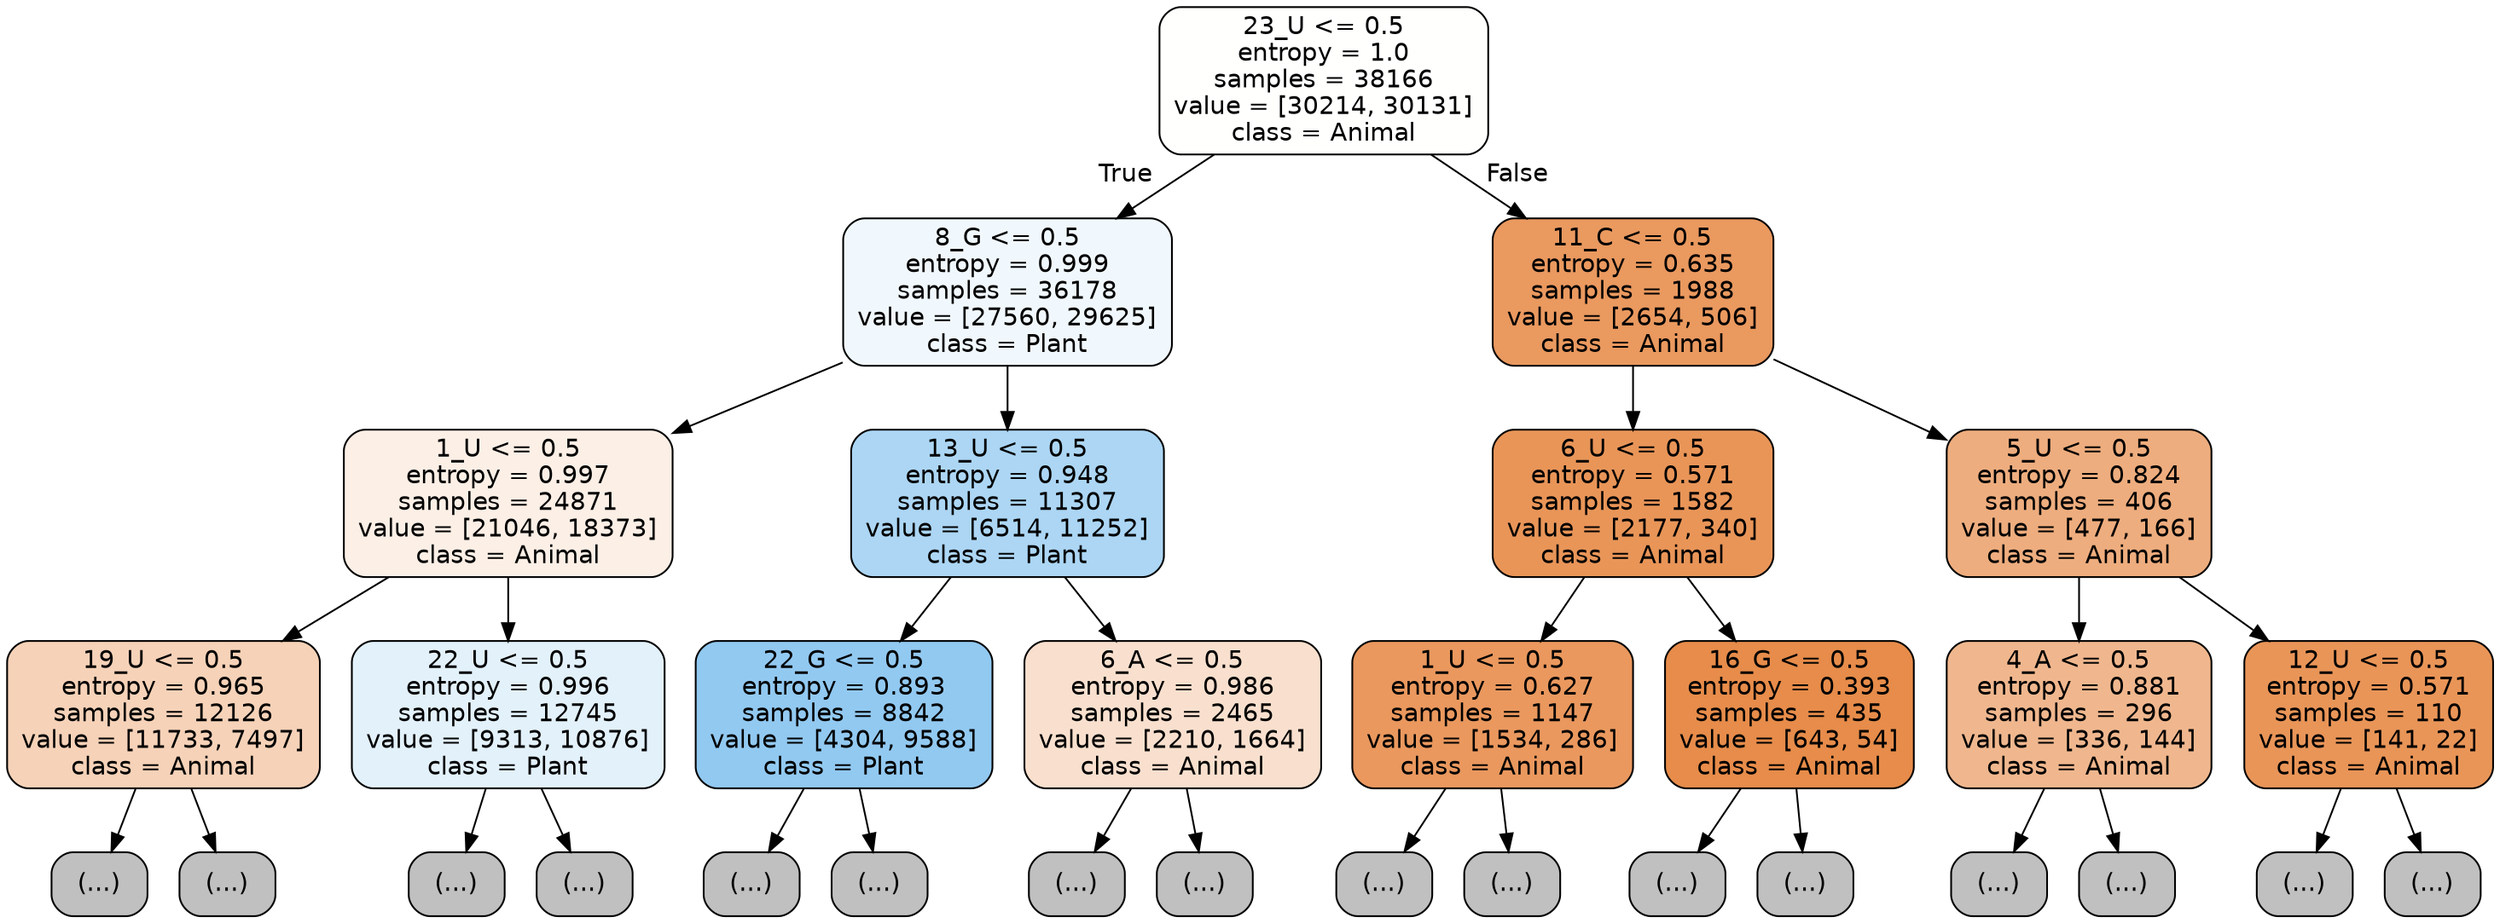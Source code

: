 digraph Tree {
node [shape=box, style="filled, rounded", color="black", fontname="helvetica"] ;
edge [fontname="helvetica"] ;
0 [label="23_U <= 0.5\nentropy = 1.0\nsamples = 38166\nvalue = [30214, 30131]\nclass = Animal", fillcolor="#fffffe"] ;
1 [label="8_G <= 0.5\nentropy = 0.999\nsamples = 36178\nvalue = [27560, 29625]\nclass = Plant", fillcolor="#f1f8fd"] ;
0 -> 1 [labeldistance=2.5, labelangle=45, headlabel="True"] ;
2 [label="1_U <= 0.5\nentropy = 0.997\nsamples = 24871\nvalue = [21046, 18373]\nclass = Animal", fillcolor="#fcefe6"] ;
1 -> 2 ;
3 [label="19_U <= 0.5\nentropy = 0.965\nsamples = 12126\nvalue = [11733, 7497]\nclass = Animal", fillcolor="#f6d2b8"] ;
2 -> 3 ;
4 [label="(...)", fillcolor="#C0C0C0"] ;
3 -> 4 ;
5003 [label="(...)", fillcolor="#C0C0C0"] ;
3 -> 5003 ;
6724 [label="22_U <= 0.5\nentropy = 0.996\nsamples = 12745\nvalue = [9313, 10876]\nclass = Plant", fillcolor="#e3f1fb"] ;
2 -> 6724 ;
6725 [label="(...)", fillcolor="#C0C0C0"] ;
6724 -> 6725 ;
11212 [label="(...)", fillcolor="#C0C0C0"] ;
6724 -> 11212 ;
11841 [label="13_U <= 0.5\nentropy = 0.948\nsamples = 11307\nvalue = [6514, 11252]\nclass = Plant", fillcolor="#acd6f4"] ;
1 -> 11841 ;
11842 [label="22_G <= 0.5\nentropy = 0.893\nsamples = 8842\nvalue = [4304, 9588]\nclass = Plant", fillcolor="#92c9f1"] ;
11841 -> 11842 ;
11843 [label="(...)", fillcolor="#C0C0C0"] ;
11842 -> 11843 ;
14510 [label="(...)", fillcolor="#C0C0C0"] ;
11842 -> 14510 ;
14853 [label="6_A <= 0.5\nentropy = 0.986\nsamples = 2465\nvalue = [2210, 1664]\nclass = Animal", fillcolor="#f9e0ce"] ;
11841 -> 14853 ;
14854 [label="(...)", fillcolor="#C0C0C0"] ;
14853 -> 14854 ;
15779 [label="(...)", fillcolor="#C0C0C0"] ;
14853 -> 15779 ;
16074 [label="11_C <= 0.5\nentropy = 0.635\nsamples = 1988\nvalue = [2654, 506]\nclass = Animal", fillcolor="#ea995f"] ;
0 -> 16074 [labeldistance=2.5, labelangle=-45, headlabel="False"] ;
16075 [label="6_U <= 0.5\nentropy = 0.571\nsamples = 1582\nvalue = [2177, 340]\nclass = Animal", fillcolor="#e99558"] ;
16074 -> 16075 ;
16076 [label="1_U <= 0.5\nentropy = 0.627\nsamples = 1147\nvalue = [1534, 286]\nclass = Animal", fillcolor="#ea985e"] ;
16075 -> 16076 ;
16077 [label="(...)", fillcolor="#C0C0C0"] ;
16076 -> 16077 ;
16370 [label="(...)", fillcolor="#C0C0C0"] ;
16076 -> 16370 ;
16533 [label="16_G <= 0.5\nentropy = 0.393\nsamples = 435\nvalue = [643, 54]\nclass = Animal", fillcolor="#e78c4a"] ;
16075 -> 16533 ;
16534 [label="(...)", fillcolor="#C0C0C0"] ;
16533 -> 16534 ;
16627 [label="(...)", fillcolor="#C0C0C0"] ;
16533 -> 16627 ;
16688 [label="5_U <= 0.5\nentropy = 0.824\nsamples = 406\nvalue = [477, 166]\nclass = Animal", fillcolor="#eead7e"] ;
16074 -> 16688 ;
16689 [label="4_A <= 0.5\nentropy = 0.881\nsamples = 296\nvalue = [336, 144]\nclass = Animal", fillcolor="#f0b78e"] ;
16688 -> 16689 ;
16690 [label="(...)", fillcolor="#C0C0C0"] ;
16689 -> 16690 ;
16795 [label="(...)", fillcolor="#C0C0C0"] ;
16689 -> 16795 ;
16826 [label="12_U <= 0.5\nentropy = 0.571\nsamples = 110\nvalue = [141, 22]\nclass = Animal", fillcolor="#e99558"] ;
16688 -> 16826 ;
16827 [label="(...)", fillcolor="#C0C0C0"] ;
16826 -> 16827 ;
16870 [label="(...)", fillcolor="#C0C0C0"] ;
16826 -> 16870 ;
}